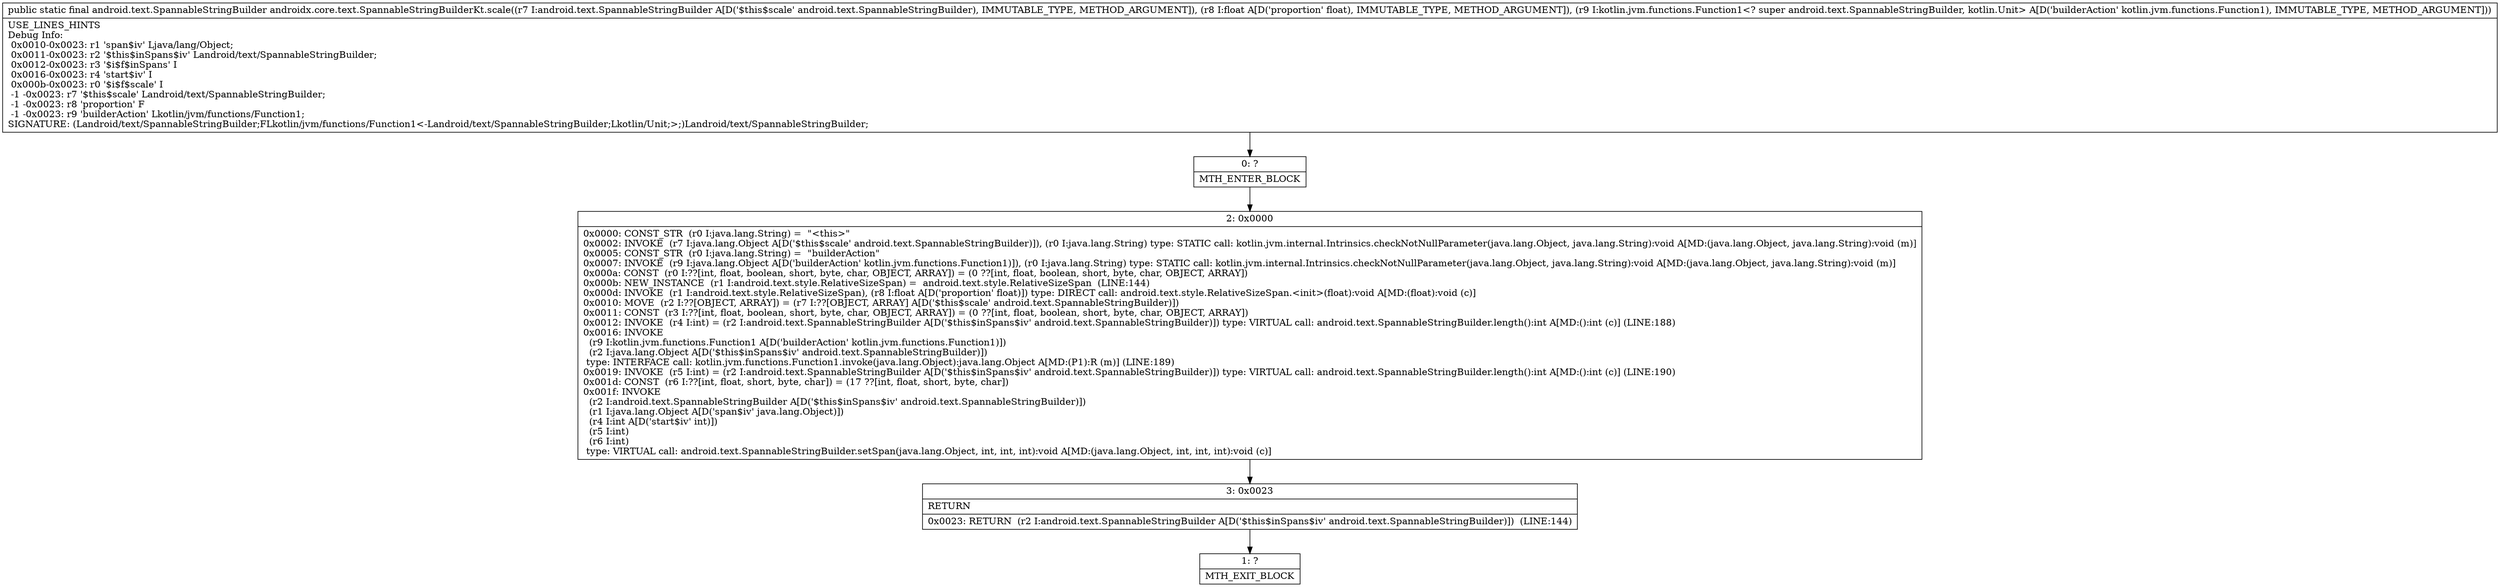 digraph "CFG forandroidx.core.text.SpannableStringBuilderKt.scale(Landroid\/text\/SpannableStringBuilder;FLkotlin\/jvm\/functions\/Function1;)Landroid\/text\/SpannableStringBuilder;" {
Node_0 [shape=record,label="{0\:\ ?|MTH_ENTER_BLOCK\l}"];
Node_2 [shape=record,label="{2\:\ 0x0000|0x0000: CONST_STR  (r0 I:java.lang.String) =  \"\<this\>\" \l0x0002: INVOKE  (r7 I:java.lang.Object A[D('$this$scale' android.text.SpannableStringBuilder)]), (r0 I:java.lang.String) type: STATIC call: kotlin.jvm.internal.Intrinsics.checkNotNullParameter(java.lang.Object, java.lang.String):void A[MD:(java.lang.Object, java.lang.String):void (m)]\l0x0005: CONST_STR  (r0 I:java.lang.String) =  \"builderAction\" \l0x0007: INVOKE  (r9 I:java.lang.Object A[D('builderAction' kotlin.jvm.functions.Function1)]), (r0 I:java.lang.String) type: STATIC call: kotlin.jvm.internal.Intrinsics.checkNotNullParameter(java.lang.Object, java.lang.String):void A[MD:(java.lang.Object, java.lang.String):void (m)]\l0x000a: CONST  (r0 I:??[int, float, boolean, short, byte, char, OBJECT, ARRAY]) = (0 ??[int, float, boolean, short, byte, char, OBJECT, ARRAY]) \l0x000b: NEW_INSTANCE  (r1 I:android.text.style.RelativeSizeSpan) =  android.text.style.RelativeSizeSpan  (LINE:144)\l0x000d: INVOKE  (r1 I:android.text.style.RelativeSizeSpan), (r8 I:float A[D('proportion' float)]) type: DIRECT call: android.text.style.RelativeSizeSpan.\<init\>(float):void A[MD:(float):void (c)]\l0x0010: MOVE  (r2 I:??[OBJECT, ARRAY]) = (r7 I:??[OBJECT, ARRAY] A[D('$this$scale' android.text.SpannableStringBuilder)]) \l0x0011: CONST  (r3 I:??[int, float, boolean, short, byte, char, OBJECT, ARRAY]) = (0 ??[int, float, boolean, short, byte, char, OBJECT, ARRAY]) \l0x0012: INVOKE  (r4 I:int) = (r2 I:android.text.SpannableStringBuilder A[D('$this$inSpans$iv' android.text.SpannableStringBuilder)]) type: VIRTUAL call: android.text.SpannableStringBuilder.length():int A[MD:():int (c)] (LINE:188)\l0x0016: INVOKE  \l  (r9 I:kotlin.jvm.functions.Function1 A[D('builderAction' kotlin.jvm.functions.Function1)])\l  (r2 I:java.lang.Object A[D('$this$inSpans$iv' android.text.SpannableStringBuilder)])\l type: INTERFACE call: kotlin.jvm.functions.Function1.invoke(java.lang.Object):java.lang.Object A[MD:(P1):R (m)] (LINE:189)\l0x0019: INVOKE  (r5 I:int) = (r2 I:android.text.SpannableStringBuilder A[D('$this$inSpans$iv' android.text.SpannableStringBuilder)]) type: VIRTUAL call: android.text.SpannableStringBuilder.length():int A[MD:():int (c)] (LINE:190)\l0x001d: CONST  (r6 I:??[int, float, short, byte, char]) = (17 ??[int, float, short, byte, char]) \l0x001f: INVOKE  \l  (r2 I:android.text.SpannableStringBuilder A[D('$this$inSpans$iv' android.text.SpannableStringBuilder)])\l  (r1 I:java.lang.Object A[D('span$iv' java.lang.Object)])\l  (r4 I:int A[D('start$iv' int)])\l  (r5 I:int)\l  (r6 I:int)\l type: VIRTUAL call: android.text.SpannableStringBuilder.setSpan(java.lang.Object, int, int, int):void A[MD:(java.lang.Object, int, int, int):void (c)]\l}"];
Node_3 [shape=record,label="{3\:\ 0x0023|RETURN\l|0x0023: RETURN  (r2 I:android.text.SpannableStringBuilder A[D('$this$inSpans$iv' android.text.SpannableStringBuilder)])  (LINE:144)\l}"];
Node_1 [shape=record,label="{1\:\ ?|MTH_EXIT_BLOCK\l}"];
MethodNode[shape=record,label="{public static final android.text.SpannableStringBuilder androidx.core.text.SpannableStringBuilderKt.scale((r7 I:android.text.SpannableStringBuilder A[D('$this$scale' android.text.SpannableStringBuilder), IMMUTABLE_TYPE, METHOD_ARGUMENT]), (r8 I:float A[D('proportion' float), IMMUTABLE_TYPE, METHOD_ARGUMENT]), (r9 I:kotlin.jvm.functions.Function1\<? super android.text.SpannableStringBuilder, kotlin.Unit\> A[D('builderAction' kotlin.jvm.functions.Function1), IMMUTABLE_TYPE, METHOD_ARGUMENT]))  | USE_LINES_HINTS\lDebug Info:\l  0x0010\-0x0023: r1 'span$iv' Ljava\/lang\/Object;\l  0x0011\-0x0023: r2 '$this$inSpans$iv' Landroid\/text\/SpannableStringBuilder;\l  0x0012\-0x0023: r3 '$i$f$inSpans' I\l  0x0016\-0x0023: r4 'start$iv' I\l  0x000b\-0x0023: r0 '$i$f$scale' I\l  \-1 \-0x0023: r7 '$this$scale' Landroid\/text\/SpannableStringBuilder;\l  \-1 \-0x0023: r8 'proportion' F\l  \-1 \-0x0023: r9 'builderAction' Lkotlin\/jvm\/functions\/Function1;\lSIGNATURE: (Landroid\/text\/SpannableStringBuilder;FLkotlin\/jvm\/functions\/Function1\<\-Landroid\/text\/SpannableStringBuilder;Lkotlin\/Unit;\>;)Landroid\/text\/SpannableStringBuilder;\l}"];
MethodNode -> Node_0;Node_0 -> Node_2;
Node_2 -> Node_3;
Node_3 -> Node_1;
}

